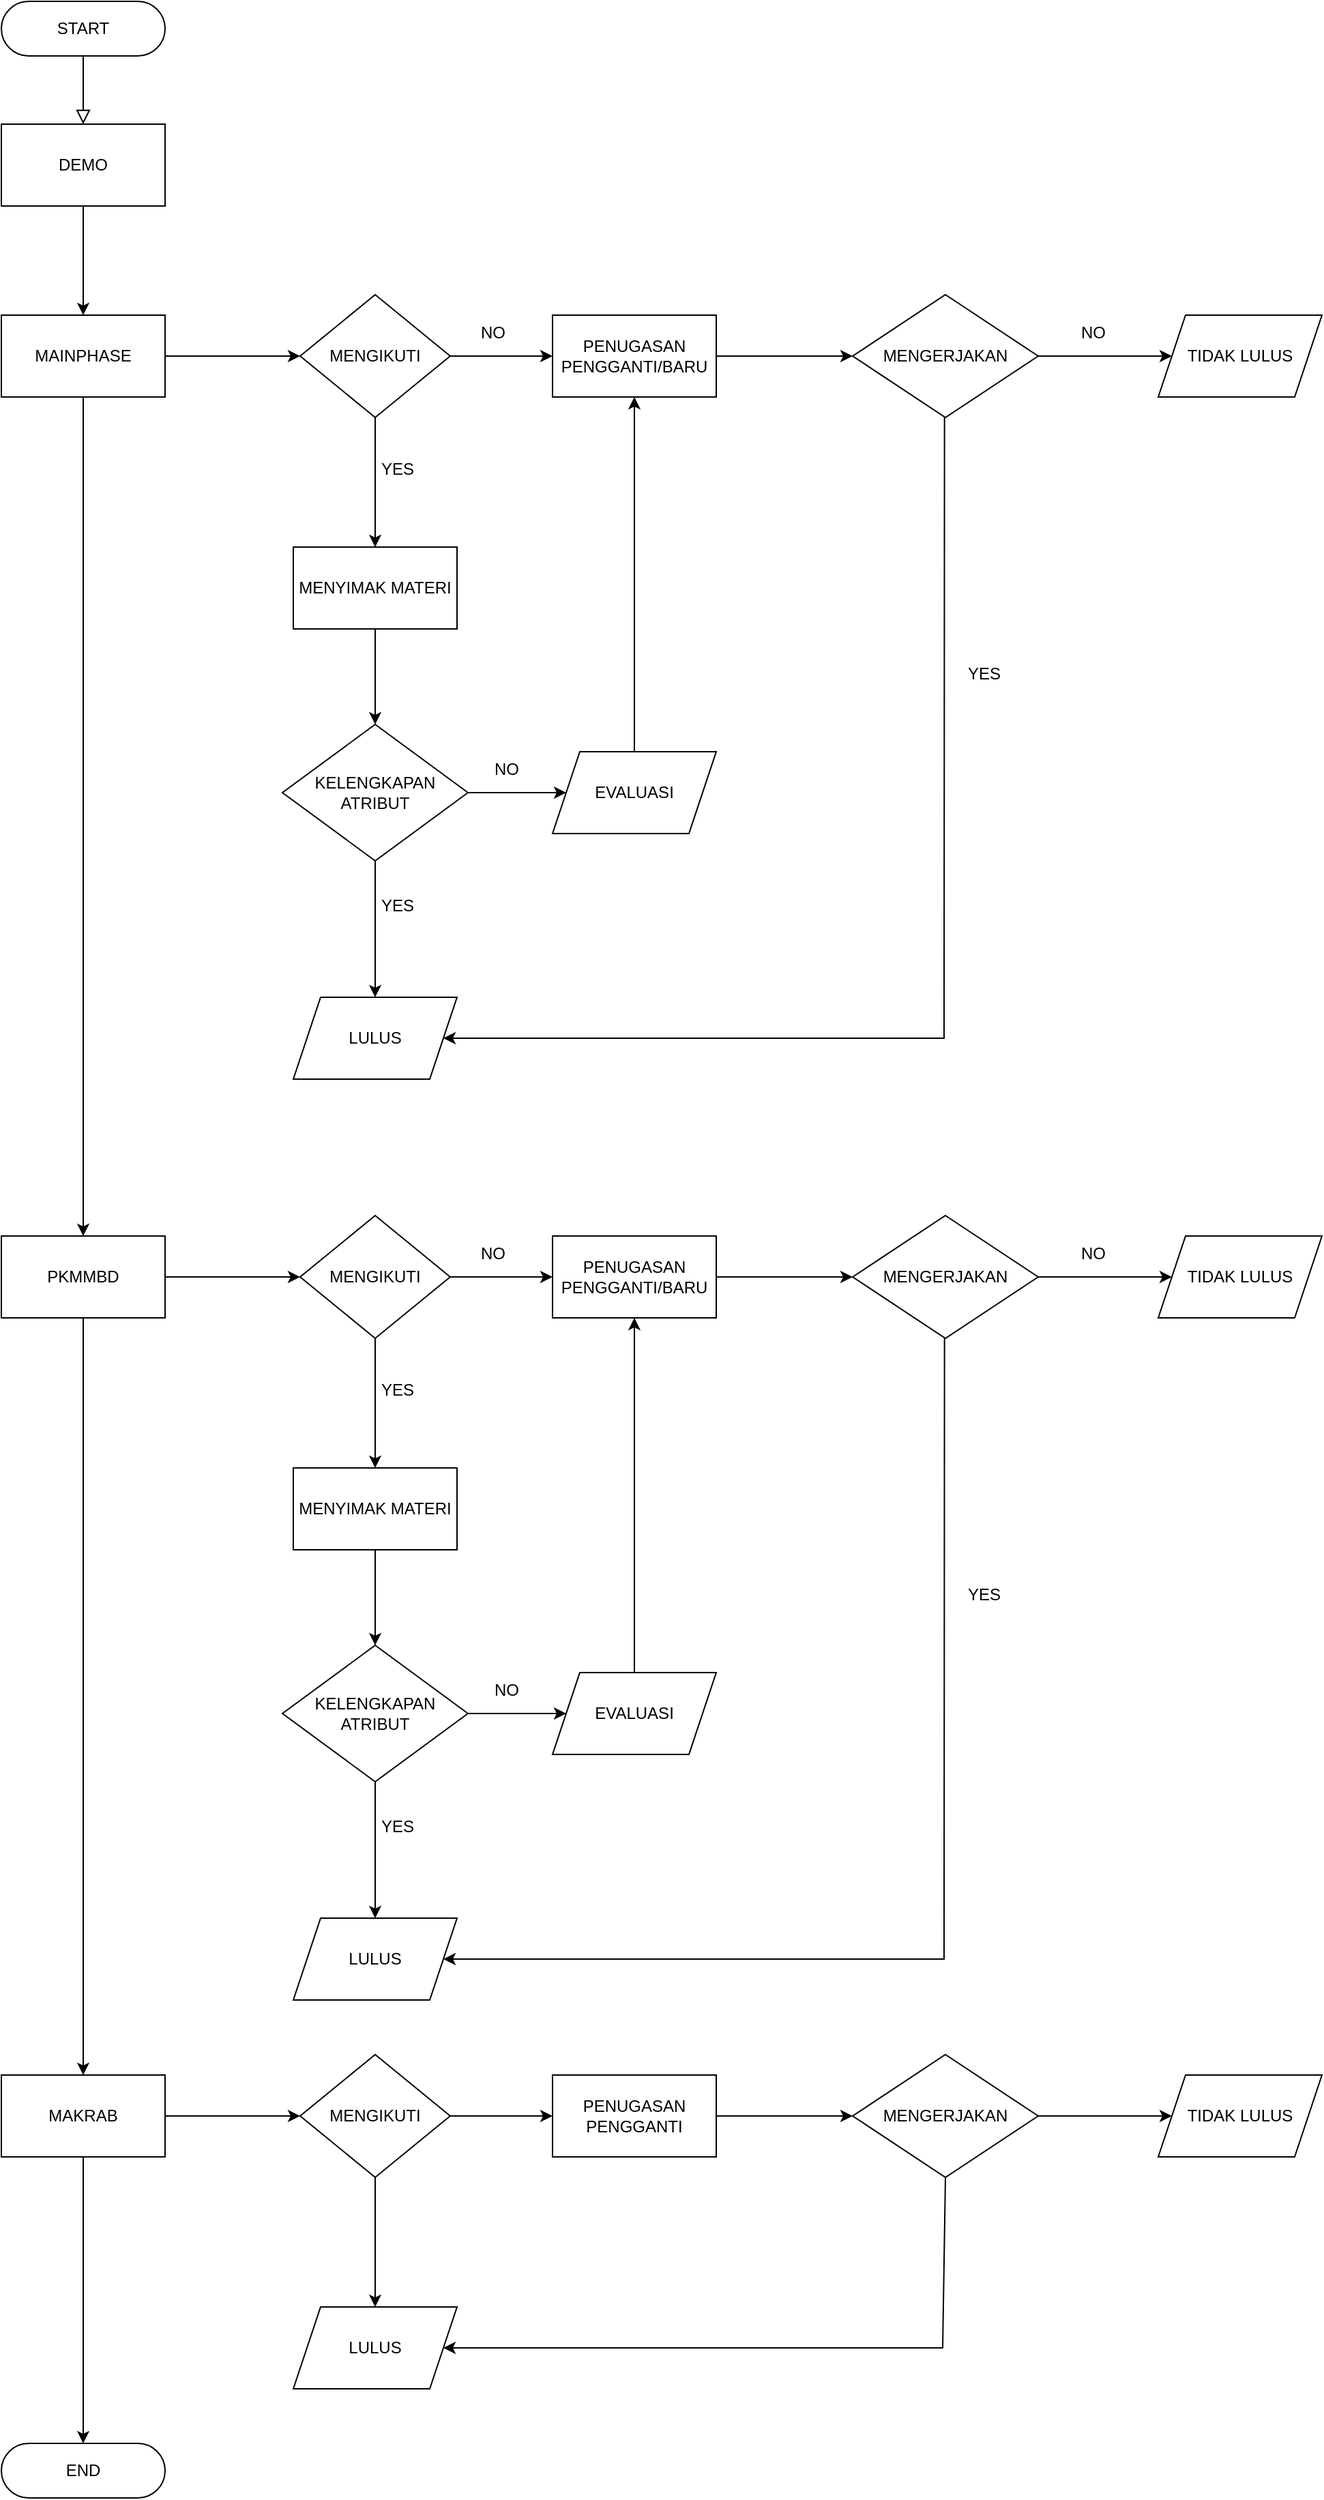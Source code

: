 <mxfile version="24.7.3" type="device">
  <diagram id="C5RBs43oDa-KdzZeNtuy" name="Page-1">
    <mxGraphModel dx="1909" dy="1035" grid="1" gridSize="10" guides="1" tooltips="1" connect="1" arrows="1" fold="1" page="1" pageScale="1" pageWidth="827" pageHeight="1169" math="0" shadow="0">
      <root>
        <mxCell id="WIyWlLk6GJQsqaUBKTNV-0" />
        <mxCell id="WIyWlLk6GJQsqaUBKTNV-1" parent="WIyWlLk6GJQsqaUBKTNV-0" />
        <mxCell id="WIyWlLk6GJQsqaUBKTNV-2" value="" style="rounded=0;html=1;jettySize=auto;orthogonalLoop=1;fontSize=11;endArrow=block;endFill=0;endSize=8;strokeWidth=1;shadow=0;labelBackgroundColor=none;edgeStyle=orthogonalEdgeStyle;" parent="WIyWlLk6GJQsqaUBKTNV-1" source="WIyWlLk6GJQsqaUBKTNV-3" edge="1">
          <mxGeometry relative="1" as="geometry">
            <mxPoint x="220" y="170" as="targetPoint" />
          </mxGeometry>
        </mxCell>
        <mxCell id="WIyWlLk6GJQsqaUBKTNV-3" value="START" style="rounded=1;whiteSpace=wrap;html=1;fontSize=12;glass=0;strokeWidth=1;shadow=0;arcSize=50;" parent="WIyWlLk6GJQsqaUBKTNV-1" vertex="1">
          <mxGeometry x="160" y="80" width="120" height="40" as="geometry" />
        </mxCell>
        <mxCell id="WIyWlLk6GJQsqaUBKTNV-11" value="END" style="rounded=1;whiteSpace=wrap;html=1;fontSize=12;glass=0;strokeWidth=1;shadow=0;arcSize=50;" parent="WIyWlLk6GJQsqaUBKTNV-1" vertex="1">
          <mxGeometry x="160" y="1870" width="120" height="40" as="geometry" />
        </mxCell>
        <mxCell id="tQcvLVUL1xutR_1JZwsW-4" value="" style="edgeStyle=orthogonalEdgeStyle;rounded=0;orthogonalLoop=1;jettySize=auto;html=1;" edge="1" parent="WIyWlLk6GJQsqaUBKTNV-1" source="tQcvLVUL1xutR_1JZwsW-0" target="tQcvLVUL1xutR_1JZwsW-3">
          <mxGeometry relative="1" as="geometry" />
        </mxCell>
        <mxCell id="tQcvLVUL1xutR_1JZwsW-0" value="DEMO" style="rounded=0;whiteSpace=wrap;html=1;" vertex="1" parent="WIyWlLk6GJQsqaUBKTNV-1">
          <mxGeometry x="160" y="170" width="120" height="60" as="geometry" />
        </mxCell>
        <mxCell id="tQcvLVUL1xutR_1JZwsW-6" value="" style="edgeStyle=orthogonalEdgeStyle;rounded=0;orthogonalLoop=1;jettySize=auto;html=1;" edge="1" parent="WIyWlLk6GJQsqaUBKTNV-1" source="tQcvLVUL1xutR_1JZwsW-3" target="tQcvLVUL1xutR_1JZwsW-5">
          <mxGeometry relative="1" as="geometry" />
        </mxCell>
        <mxCell id="tQcvLVUL1xutR_1JZwsW-71" value="" style="edgeStyle=orthogonalEdgeStyle;rounded=0;orthogonalLoop=1;jettySize=auto;html=1;entryX=0.5;entryY=0;entryDx=0;entryDy=0;" edge="1" parent="WIyWlLk6GJQsqaUBKTNV-1" source="tQcvLVUL1xutR_1JZwsW-3" target="tQcvLVUL1xutR_1JZwsW-46">
          <mxGeometry relative="1" as="geometry">
            <mxPoint x="220" y="450" as="targetPoint" />
          </mxGeometry>
        </mxCell>
        <mxCell id="tQcvLVUL1xutR_1JZwsW-3" value="MAINPHASE" style="rounded=0;whiteSpace=wrap;html=1;" vertex="1" parent="WIyWlLk6GJQsqaUBKTNV-1">
          <mxGeometry x="160" y="310" width="120" height="60" as="geometry" />
        </mxCell>
        <mxCell id="tQcvLVUL1xutR_1JZwsW-17" value="" style="edgeStyle=orthogonalEdgeStyle;rounded=0;orthogonalLoop=1;jettySize=auto;html=1;" edge="1" parent="WIyWlLk6GJQsqaUBKTNV-1" source="tQcvLVUL1xutR_1JZwsW-5" target="tQcvLVUL1xutR_1JZwsW-16">
          <mxGeometry relative="1" as="geometry" />
        </mxCell>
        <mxCell id="tQcvLVUL1xutR_1JZwsW-19" value="" style="edgeStyle=orthogonalEdgeStyle;rounded=0;orthogonalLoop=1;jettySize=auto;html=1;" edge="1" parent="WIyWlLk6GJQsqaUBKTNV-1" source="tQcvLVUL1xutR_1JZwsW-5" target="tQcvLVUL1xutR_1JZwsW-18">
          <mxGeometry relative="1" as="geometry" />
        </mxCell>
        <mxCell id="tQcvLVUL1xutR_1JZwsW-5" value="MENGIKUTI" style="rhombus;whiteSpace=wrap;html=1;rounded=0;" vertex="1" parent="WIyWlLk6GJQsqaUBKTNV-1">
          <mxGeometry x="379" y="295" width="110" height="90" as="geometry" />
        </mxCell>
        <mxCell id="tQcvLVUL1xutR_1JZwsW-27" value="" style="edgeStyle=orthogonalEdgeStyle;rounded=0;orthogonalLoop=1;jettySize=auto;html=1;" edge="1" parent="WIyWlLk6GJQsqaUBKTNV-1" source="tQcvLVUL1xutR_1JZwsW-16" target="tQcvLVUL1xutR_1JZwsW-26">
          <mxGeometry relative="1" as="geometry" />
        </mxCell>
        <mxCell id="tQcvLVUL1xutR_1JZwsW-16" value="MENYIMAK MATERI" style="whiteSpace=wrap;html=1;rounded=0;" vertex="1" parent="WIyWlLk6GJQsqaUBKTNV-1">
          <mxGeometry x="374" y="480" width="120" height="60" as="geometry" />
        </mxCell>
        <mxCell id="tQcvLVUL1xutR_1JZwsW-21" value="" style="edgeStyle=orthogonalEdgeStyle;rounded=0;orthogonalLoop=1;jettySize=auto;html=1;" edge="1" parent="WIyWlLk6GJQsqaUBKTNV-1" source="tQcvLVUL1xutR_1JZwsW-18" target="tQcvLVUL1xutR_1JZwsW-20">
          <mxGeometry relative="1" as="geometry" />
        </mxCell>
        <mxCell id="tQcvLVUL1xutR_1JZwsW-18" value="PENUGASAN PENGGANTI/BARU" style="whiteSpace=wrap;html=1;rounded=0;" vertex="1" parent="WIyWlLk6GJQsqaUBKTNV-1">
          <mxGeometry x="564" y="310" width="120" height="60" as="geometry" />
        </mxCell>
        <mxCell id="tQcvLVUL1xutR_1JZwsW-36" value="" style="edgeStyle=orthogonalEdgeStyle;rounded=0;orthogonalLoop=1;jettySize=auto;html=1;" edge="1" parent="WIyWlLk6GJQsqaUBKTNV-1" source="tQcvLVUL1xutR_1JZwsW-20" target="tQcvLVUL1xutR_1JZwsW-35">
          <mxGeometry relative="1" as="geometry" />
        </mxCell>
        <mxCell id="tQcvLVUL1xutR_1JZwsW-20" value="MENGERJAKAN" style="rhombus;whiteSpace=wrap;html=1;rounded=0;" vertex="1" parent="WIyWlLk6GJQsqaUBKTNV-1">
          <mxGeometry x="784" y="295" width="136" height="90" as="geometry" />
        </mxCell>
        <mxCell id="tQcvLVUL1xutR_1JZwsW-29" value="" style="edgeStyle=orthogonalEdgeStyle;rounded=0;orthogonalLoop=1;jettySize=auto;html=1;" edge="1" parent="WIyWlLk6GJQsqaUBKTNV-1" source="tQcvLVUL1xutR_1JZwsW-26" target="tQcvLVUL1xutR_1JZwsW-28">
          <mxGeometry relative="1" as="geometry" />
        </mxCell>
        <mxCell id="tQcvLVUL1xutR_1JZwsW-31" value="" style="edgeStyle=orthogonalEdgeStyle;rounded=0;orthogonalLoop=1;jettySize=auto;html=1;" edge="1" parent="WIyWlLk6GJQsqaUBKTNV-1" source="tQcvLVUL1xutR_1JZwsW-26" target="tQcvLVUL1xutR_1JZwsW-30">
          <mxGeometry relative="1" as="geometry" />
        </mxCell>
        <mxCell id="tQcvLVUL1xutR_1JZwsW-26" value="KELENGKAPAN ATRIBUT" style="rhombus;whiteSpace=wrap;html=1;rounded=0;" vertex="1" parent="WIyWlLk6GJQsqaUBKTNV-1">
          <mxGeometry x="366" y="610" width="136" height="100" as="geometry" />
        </mxCell>
        <mxCell id="tQcvLVUL1xutR_1JZwsW-28" value="EVALUASI" style="shape=parallelogram;perimeter=parallelogramPerimeter;whiteSpace=wrap;html=1;fixedSize=1;rounded=0;" vertex="1" parent="WIyWlLk6GJQsqaUBKTNV-1">
          <mxGeometry x="564" y="630" width="120" height="60" as="geometry" />
        </mxCell>
        <mxCell id="tQcvLVUL1xutR_1JZwsW-30" value="LULUS" style="shape=parallelogram;perimeter=parallelogramPerimeter;whiteSpace=wrap;html=1;fixedSize=1;rounded=0;" vertex="1" parent="WIyWlLk6GJQsqaUBKTNV-1">
          <mxGeometry x="374" y="810" width="120" height="60" as="geometry" />
        </mxCell>
        <mxCell id="tQcvLVUL1xutR_1JZwsW-34" value="" style="endArrow=classic;html=1;rounded=0;entryX=0.5;entryY=1;entryDx=0;entryDy=0;" edge="1" parent="WIyWlLk6GJQsqaUBKTNV-1" target="tQcvLVUL1xutR_1JZwsW-18">
          <mxGeometry width="50" height="50" relative="1" as="geometry">
            <mxPoint x="624" y="630" as="sourcePoint" />
            <mxPoint x="620" y="420" as="targetPoint" />
          </mxGeometry>
        </mxCell>
        <mxCell id="tQcvLVUL1xutR_1JZwsW-35" value="TIDAK LULUS" style="shape=parallelogram;perimeter=parallelogramPerimeter;whiteSpace=wrap;html=1;fixedSize=1;rounded=0;" vertex="1" parent="WIyWlLk6GJQsqaUBKTNV-1">
          <mxGeometry x="1008" y="310" width="120" height="60" as="geometry" />
        </mxCell>
        <mxCell id="tQcvLVUL1xutR_1JZwsW-37" value="NO" style="text;html=1;align=center;verticalAlign=middle;resizable=0;points=[];autosize=1;strokeColor=none;fillColor=none;" vertex="1" parent="WIyWlLk6GJQsqaUBKTNV-1">
          <mxGeometry x="940" y="308" width="40" height="30" as="geometry" />
        </mxCell>
        <mxCell id="tQcvLVUL1xutR_1JZwsW-38" value="NO" style="text;html=1;align=center;verticalAlign=middle;resizable=0;points=[];autosize=1;strokeColor=none;fillColor=none;" vertex="1" parent="WIyWlLk6GJQsqaUBKTNV-1">
          <mxGeometry x="500" y="308" width="40" height="30" as="geometry" />
        </mxCell>
        <mxCell id="tQcvLVUL1xutR_1JZwsW-39" value="YES" style="text;html=1;align=center;verticalAlign=middle;resizable=0;points=[];autosize=1;strokeColor=none;fillColor=none;" vertex="1" parent="WIyWlLk6GJQsqaUBKTNV-1">
          <mxGeometry x="425" y="408" width="50" height="30" as="geometry" />
        </mxCell>
        <mxCell id="tQcvLVUL1xutR_1JZwsW-40" value="NO" style="text;html=1;align=center;verticalAlign=middle;resizable=0;points=[];autosize=1;strokeColor=none;fillColor=none;" vertex="1" parent="WIyWlLk6GJQsqaUBKTNV-1">
          <mxGeometry x="510" y="628" width="40" height="30" as="geometry" />
        </mxCell>
        <mxCell id="tQcvLVUL1xutR_1JZwsW-41" value="YES" style="text;html=1;align=center;verticalAlign=middle;resizable=0;points=[];autosize=1;strokeColor=none;fillColor=none;" vertex="1" parent="WIyWlLk6GJQsqaUBKTNV-1">
          <mxGeometry x="425" y="728" width="50" height="30" as="geometry" />
        </mxCell>
        <mxCell id="tQcvLVUL1xutR_1JZwsW-42" value="" style="endArrow=classic;html=1;rounded=0;entryX=1;entryY=0.5;entryDx=0;entryDy=0;" edge="1" parent="WIyWlLk6GJQsqaUBKTNV-1" target="tQcvLVUL1xutR_1JZwsW-30">
          <mxGeometry width="50" height="50" relative="1" as="geometry">
            <mxPoint x="851.33" y="385" as="sourcePoint" />
            <mxPoint x="851.33" y="495" as="targetPoint" />
            <Array as="points">
              <mxPoint x="851" y="840" />
            </Array>
          </mxGeometry>
        </mxCell>
        <mxCell id="tQcvLVUL1xutR_1JZwsW-43" value="YES" style="text;html=1;align=center;verticalAlign=middle;resizable=0;points=[];autosize=1;strokeColor=none;fillColor=none;" vertex="1" parent="WIyWlLk6GJQsqaUBKTNV-1">
          <mxGeometry x="855" y="558" width="50" height="30" as="geometry" />
        </mxCell>
        <mxCell id="tQcvLVUL1xutR_1JZwsW-45" value="" style="edgeStyle=orthogonalEdgeStyle;rounded=0;orthogonalLoop=1;jettySize=auto;html=1;" edge="1" parent="WIyWlLk6GJQsqaUBKTNV-1" source="tQcvLVUL1xutR_1JZwsW-46" target="tQcvLVUL1xutR_1JZwsW-49">
          <mxGeometry relative="1" as="geometry" />
        </mxCell>
        <mxCell id="tQcvLVUL1xutR_1JZwsW-74" value="" style="edgeStyle=orthogonalEdgeStyle;rounded=0;orthogonalLoop=1;jettySize=auto;html=1;" edge="1" parent="WIyWlLk6GJQsqaUBKTNV-1" source="tQcvLVUL1xutR_1JZwsW-46" target="tQcvLVUL1xutR_1JZwsW-73">
          <mxGeometry relative="1" as="geometry" />
        </mxCell>
        <mxCell id="tQcvLVUL1xutR_1JZwsW-46" value="PKMMBD" style="rounded=0;whiteSpace=wrap;html=1;" vertex="1" parent="WIyWlLk6GJQsqaUBKTNV-1">
          <mxGeometry x="160" y="985" width="120" height="60" as="geometry" />
        </mxCell>
        <mxCell id="tQcvLVUL1xutR_1JZwsW-47" value="" style="edgeStyle=orthogonalEdgeStyle;rounded=0;orthogonalLoop=1;jettySize=auto;html=1;" edge="1" parent="WIyWlLk6GJQsqaUBKTNV-1" source="tQcvLVUL1xutR_1JZwsW-49" target="tQcvLVUL1xutR_1JZwsW-51">
          <mxGeometry relative="1" as="geometry" />
        </mxCell>
        <mxCell id="tQcvLVUL1xutR_1JZwsW-48" value="" style="edgeStyle=orthogonalEdgeStyle;rounded=0;orthogonalLoop=1;jettySize=auto;html=1;" edge="1" parent="WIyWlLk6GJQsqaUBKTNV-1" source="tQcvLVUL1xutR_1JZwsW-49" target="tQcvLVUL1xutR_1JZwsW-53">
          <mxGeometry relative="1" as="geometry" />
        </mxCell>
        <mxCell id="tQcvLVUL1xutR_1JZwsW-49" value="MENGIKUTI" style="rhombus;whiteSpace=wrap;html=1;rounded=0;" vertex="1" parent="WIyWlLk6GJQsqaUBKTNV-1">
          <mxGeometry x="379" y="970" width="110" height="90" as="geometry" />
        </mxCell>
        <mxCell id="tQcvLVUL1xutR_1JZwsW-50" value="" style="edgeStyle=orthogonalEdgeStyle;rounded=0;orthogonalLoop=1;jettySize=auto;html=1;" edge="1" parent="WIyWlLk6GJQsqaUBKTNV-1" source="tQcvLVUL1xutR_1JZwsW-51" target="tQcvLVUL1xutR_1JZwsW-58">
          <mxGeometry relative="1" as="geometry" />
        </mxCell>
        <mxCell id="tQcvLVUL1xutR_1JZwsW-51" value="MENYIMAK MATERI" style="whiteSpace=wrap;html=1;rounded=0;" vertex="1" parent="WIyWlLk6GJQsqaUBKTNV-1">
          <mxGeometry x="374" y="1155" width="120" height="60" as="geometry" />
        </mxCell>
        <mxCell id="tQcvLVUL1xutR_1JZwsW-52" value="" style="edgeStyle=orthogonalEdgeStyle;rounded=0;orthogonalLoop=1;jettySize=auto;html=1;" edge="1" parent="WIyWlLk6GJQsqaUBKTNV-1" source="tQcvLVUL1xutR_1JZwsW-53" target="tQcvLVUL1xutR_1JZwsW-55">
          <mxGeometry relative="1" as="geometry" />
        </mxCell>
        <mxCell id="tQcvLVUL1xutR_1JZwsW-53" value="PENUGASAN PENGGANTI/BARU" style="whiteSpace=wrap;html=1;rounded=0;" vertex="1" parent="WIyWlLk6GJQsqaUBKTNV-1">
          <mxGeometry x="564" y="985" width="120" height="60" as="geometry" />
        </mxCell>
        <mxCell id="tQcvLVUL1xutR_1JZwsW-54" value="" style="edgeStyle=orthogonalEdgeStyle;rounded=0;orthogonalLoop=1;jettySize=auto;html=1;" edge="1" parent="WIyWlLk6GJQsqaUBKTNV-1" source="tQcvLVUL1xutR_1JZwsW-55" target="tQcvLVUL1xutR_1JZwsW-62">
          <mxGeometry relative="1" as="geometry" />
        </mxCell>
        <mxCell id="tQcvLVUL1xutR_1JZwsW-55" value="MENGERJAKAN" style="rhombus;whiteSpace=wrap;html=1;rounded=0;" vertex="1" parent="WIyWlLk6GJQsqaUBKTNV-1">
          <mxGeometry x="784" y="970" width="136" height="90" as="geometry" />
        </mxCell>
        <mxCell id="tQcvLVUL1xutR_1JZwsW-56" value="" style="edgeStyle=orthogonalEdgeStyle;rounded=0;orthogonalLoop=1;jettySize=auto;html=1;" edge="1" parent="WIyWlLk6GJQsqaUBKTNV-1" source="tQcvLVUL1xutR_1JZwsW-58" target="tQcvLVUL1xutR_1JZwsW-59">
          <mxGeometry relative="1" as="geometry" />
        </mxCell>
        <mxCell id="tQcvLVUL1xutR_1JZwsW-57" value="" style="edgeStyle=orthogonalEdgeStyle;rounded=0;orthogonalLoop=1;jettySize=auto;html=1;" edge="1" parent="WIyWlLk6GJQsqaUBKTNV-1" source="tQcvLVUL1xutR_1JZwsW-58" target="tQcvLVUL1xutR_1JZwsW-60">
          <mxGeometry relative="1" as="geometry" />
        </mxCell>
        <mxCell id="tQcvLVUL1xutR_1JZwsW-58" value="KELENGKAPAN ATRIBUT" style="rhombus;whiteSpace=wrap;html=1;rounded=0;" vertex="1" parent="WIyWlLk6GJQsqaUBKTNV-1">
          <mxGeometry x="366" y="1285" width="136" height="100" as="geometry" />
        </mxCell>
        <mxCell id="tQcvLVUL1xutR_1JZwsW-59" value="EVALUASI" style="shape=parallelogram;perimeter=parallelogramPerimeter;whiteSpace=wrap;html=1;fixedSize=1;rounded=0;" vertex="1" parent="WIyWlLk6GJQsqaUBKTNV-1">
          <mxGeometry x="564" y="1305" width="120" height="60" as="geometry" />
        </mxCell>
        <mxCell id="tQcvLVUL1xutR_1JZwsW-60" value="LULUS" style="shape=parallelogram;perimeter=parallelogramPerimeter;whiteSpace=wrap;html=1;fixedSize=1;rounded=0;" vertex="1" parent="WIyWlLk6GJQsqaUBKTNV-1">
          <mxGeometry x="374" y="1485" width="120" height="60" as="geometry" />
        </mxCell>
        <mxCell id="tQcvLVUL1xutR_1JZwsW-61" value="" style="endArrow=classic;html=1;rounded=0;entryX=0.5;entryY=1;entryDx=0;entryDy=0;" edge="1" parent="WIyWlLk6GJQsqaUBKTNV-1" target="tQcvLVUL1xutR_1JZwsW-53">
          <mxGeometry width="50" height="50" relative="1" as="geometry">
            <mxPoint x="624" y="1305" as="sourcePoint" />
            <mxPoint x="620" y="1095" as="targetPoint" />
          </mxGeometry>
        </mxCell>
        <mxCell id="tQcvLVUL1xutR_1JZwsW-62" value="TIDAK LULUS" style="shape=parallelogram;perimeter=parallelogramPerimeter;whiteSpace=wrap;html=1;fixedSize=1;rounded=0;" vertex="1" parent="WIyWlLk6GJQsqaUBKTNV-1">
          <mxGeometry x="1008" y="985" width="120" height="60" as="geometry" />
        </mxCell>
        <mxCell id="tQcvLVUL1xutR_1JZwsW-63" value="NO" style="text;html=1;align=center;verticalAlign=middle;resizable=0;points=[];autosize=1;strokeColor=none;fillColor=none;" vertex="1" parent="WIyWlLk6GJQsqaUBKTNV-1">
          <mxGeometry x="940" y="983" width="40" height="30" as="geometry" />
        </mxCell>
        <mxCell id="tQcvLVUL1xutR_1JZwsW-64" value="NO" style="text;html=1;align=center;verticalAlign=middle;resizable=0;points=[];autosize=1;strokeColor=none;fillColor=none;" vertex="1" parent="WIyWlLk6GJQsqaUBKTNV-1">
          <mxGeometry x="500" y="983" width="40" height="30" as="geometry" />
        </mxCell>
        <mxCell id="tQcvLVUL1xutR_1JZwsW-65" value="YES" style="text;html=1;align=center;verticalAlign=middle;resizable=0;points=[];autosize=1;strokeColor=none;fillColor=none;" vertex="1" parent="WIyWlLk6GJQsqaUBKTNV-1">
          <mxGeometry x="425" y="1083" width="50" height="30" as="geometry" />
        </mxCell>
        <mxCell id="tQcvLVUL1xutR_1JZwsW-66" value="NO" style="text;html=1;align=center;verticalAlign=middle;resizable=0;points=[];autosize=1;strokeColor=none;fillColor=none;" vertex="1" parent="WIyWlLk6GJQsqaUBKTNV-1">
          <mxGeometry x="510" y="1303" width="40" height="30" as="geometry" />
        </mxCell>
        <mxCell id="tQcvLVUL1xutR_1JZwsW-67" value="YES" style="text;html=1;align=center;verticalAlign=middle;resizable=0;points=[];autosize=1;strokeColor=none;fillColor=none;" vertex="1" parent="WIyWlLk6GJQsqaUBKTNV-1">
          <mxGeometry x="425" y="1403" width="50" height="30" as="geometry" />
        </mxCell>
        <mxCell id="tQcvLVUL1xutR_1JZwsW-68" value="" style="endArrow=classic;html=1;rounded=0;entryX=1;entryY=0.5;entryDx=0;entryDy=0;" edge="1" parent="WIyWlLk6GJQsqaUBKTNV-1" target="tQcvLVUL1xutR_1JZwsW-60">
          <mxGeometry width="50" height="50" relative="1" as="geometry">
            <mxPoint x="851.33" y="1060" as="sourcePoint" />
            <mxPoint x="851.33" y="1170" as="targetPoint" />
            <Array as="points">
              <mxPoint x="851" y="1515" />
            </Array>
          </mxGeometry>
        </mxCell>
        <mxCell id="tQcvLVUL1xutR_1JZwsW-69" value="YES" style="text;html=1;align=center;verticalAlign=middle;resizable=0;points=[];autosize=1;strokeColor=none;fillColor=none;" vertex="1" parent="WIyWlLk6GJQsqaUBKTNV-1">
          <mxGeometry x="855" y="1233" width="50" height="30" as="geometry" />
        </mxCell>
        <mxCell id="tQcvLVUL1xutR_1JZwsW-76" value="" style="edgeStyle=orthogonalEdgeStyle;rounded=0;orthogonalLoop=1;jettySize=auto;html=1;" edge="1" parent="WIyWlLk6GJQsqaUBKTNV-1" source="tQcvLVUL1xutR_1JZwsW-73" target="tQcvLVUL1xutR_1JZwsW-75">
          <mxGeometry relative="1" as="geometry" />
        </mxCell>
        <mxCell id="tQcvLVUL1xutR_1JZwsW-89" style="edgeStyle=orthogonalEdgeStyle;rounded=0;orthogonalLoop=1;jettySize=auto;html=1;exitX=0.5;exitY=1;exitDx=0;exitDy=0;entryX=0.5;entryY=0;entryDx=0;entryDy=0;" edge="1" parent="WIyWlLk6GJQsqaUBKTNV-1" source="tQcvLVUL1xutR_1JZwsW-73" target="WIyWlLk6GJQsqaUBKTNV-11">
          <mxGeometry relative="1" as="geometry" />
        </mxCell>
        <mxCell id="tQcvLVUL1xutR_1JZwsW-73" value="MAKRAB" style="whiteSpace=wrap;html=1;rounded=0;" vertex="1" parent="WIyWlLk6GJQsqaUBKTNV-1">
          <mxGeometry x="160" y="1600" width="120" height="60" as="geometry" />
        </mxCell>
        <mxCell id="tQcvLVUL1xutR_1JZwsW-78" value="" style="edgeStyle=orthogonalEdgeStyle;rounded=0;orthogonalLoop=1;jettySize=auto;html=1;" edge="1" parent="WIyWlLk6GJQsqaUBKTNV-1" source="tQcvLVUL1xutR_1JZwsW-75" target="tQcvLVUL1xutR_1JZwsW-77">
          <mxGeometry relative="1" as="geometry" />
        </mxCell>
        <mxCell id="tQcvLVUL1xutR_1JZwsW-84" value="" style="edgeStyle=orthogonalEdgeStyle;rounded=0;orthogonalLoop=1;jettySize=auto;html=1;" edge="1" parent="WIyWlLk6GJQsqaUBKTNV-1" source="tQcvLVUL1xutR_1JZwsW-75" target="tQcvLVUL1xutR_1JZwsW-83">
          <mxGeometry relative="1" as="geometry" />
        </mxCell>
        <mxCell id="tQcvLVUL1xutR_1JZwsW-75" value="MENGIKUTI" style="rhombus;whiteSpace=wrap;html=1;rounded=0;" vertex="1" parent="WIyWlLk6GJQsqaUBKTNV-1">
          <mxGeometry x="379" y="1585" width="110" height="90" as="geometry" />
        </mxCell>
        <mxCell id="tQcvLVUL1xutR_1JZwsW-80" value="" style="edgeStyle=orthogonalEdgeStyle;rounded=0;orthogonalLoop=1;jettySize=auto;html=1;" edge="1" parent="WIyWlLk6GJQsqaUBKTNV-1" source="tQcvLVUL1xutR_1JZwsW-77" target="tQcvLVUL1xutR_1JZwsW-79">
          <mxGeometry relative="1" as="geometry" />
        </mxCell>
        <mxCell id="tQcvLVUL1xutR_1JZwsW-77" value="PENUGASAN PENGGANTI" style="whiteSpace=wrap;html=1;rounded=0;" vertex="1" parent="WIyWlLk6GJQsqaUBKTNV-1">
          <mxGeometry x="564" y="1600" width="120" height="60" as="geometry" />
        </mxCell>
        <mxCell id="tQcvLVUL1xutR_1JZwsW-82" value="" style="edgeStyle=orthogonalEdgeStyle;rounded=0;orthogonalLoop=1;jettySize=auto;html=1;" edge="1" parent="WIyWlLk6GJQsqaUBKTNV-1" source="tQcvLVUL1xutR_1JZwsW-79" target="tQcvLVUL1xutR_1JZwsW-81">
          <mxGeometry relative="1" as="geometry" />
        </mxCell>
        <mxCell id="tQcvLVUL1xutR_1JZwsW-79" value="MENGERJAKAN" style="rhombus;whiteSpace=wrap;html=1;rounded=0;" vertex="1" parent="WIyWlLk6GJQsqaUBKTNV-1">
          <mxGeometry x="784" y="1585" width="136" height="90" as="geometry" />
        </mxCell>
        <mxCell id="tQcvLVUL1xutR_1JZwsW-81" value="TIDAK LULUS" style="shape=parallelogram;perimeter=parallelogramPerimeter;whiteSpace=wrap;html=1;fixedSize=1;rounded=0;" vertex="1" parent="WIyWlLk6GJQsqaUBKTNV-1">
          <mxGeometry x="1008" y="1600" width="120" height="60" as="geometry" />
        </mxCell>
        <mxCell id="tQcvLVUL1xutR_1JZwsW-83" value="LULUS" style="shape=parallelogram;perimeter=parallelogramPerimeter;whiteSpace=wrap;html=1;fixedSize=1;rounded=0;" vertex="1" parent="WIyWlLk6GJQsqaUBKTNV-1">
          <mxGeometry x="374" y="1770" width="120" height="60" as="geometry" />
        </mxCell>
        <mxCell id="tQcvLVUL1xutR_1JZwsW-87" value="" style="endArrow=classic;html=1;rounded=0;entryX=1;entryY=0.5;entryDx=0;entryDy=0;exitX=0.5;exitY=1;exitDx=0;exitDy=0;" edge="1" parent="WIyWlLk6GJQsqaUBKTNV-1" source="tQcvLVUL1xutR_1JZwsW-79" target="tQcvLVUL1xutR_1JZwsW-83">
          <mxGeometry width="50" height="50" relative="1" as="geometry">
            <mxPoint x="840" y="1690" as="sourcePoint" />
            <mxPoint x="855" y="1720" as="targetPoint" />
            <Array as="points">
              <mxPoint x="850" y="1800" />
            </Array>
          </mxGeometry>
        </mxCell>
      </root>
    </mxGraphModel>
  </diagram>
</mxfile>
